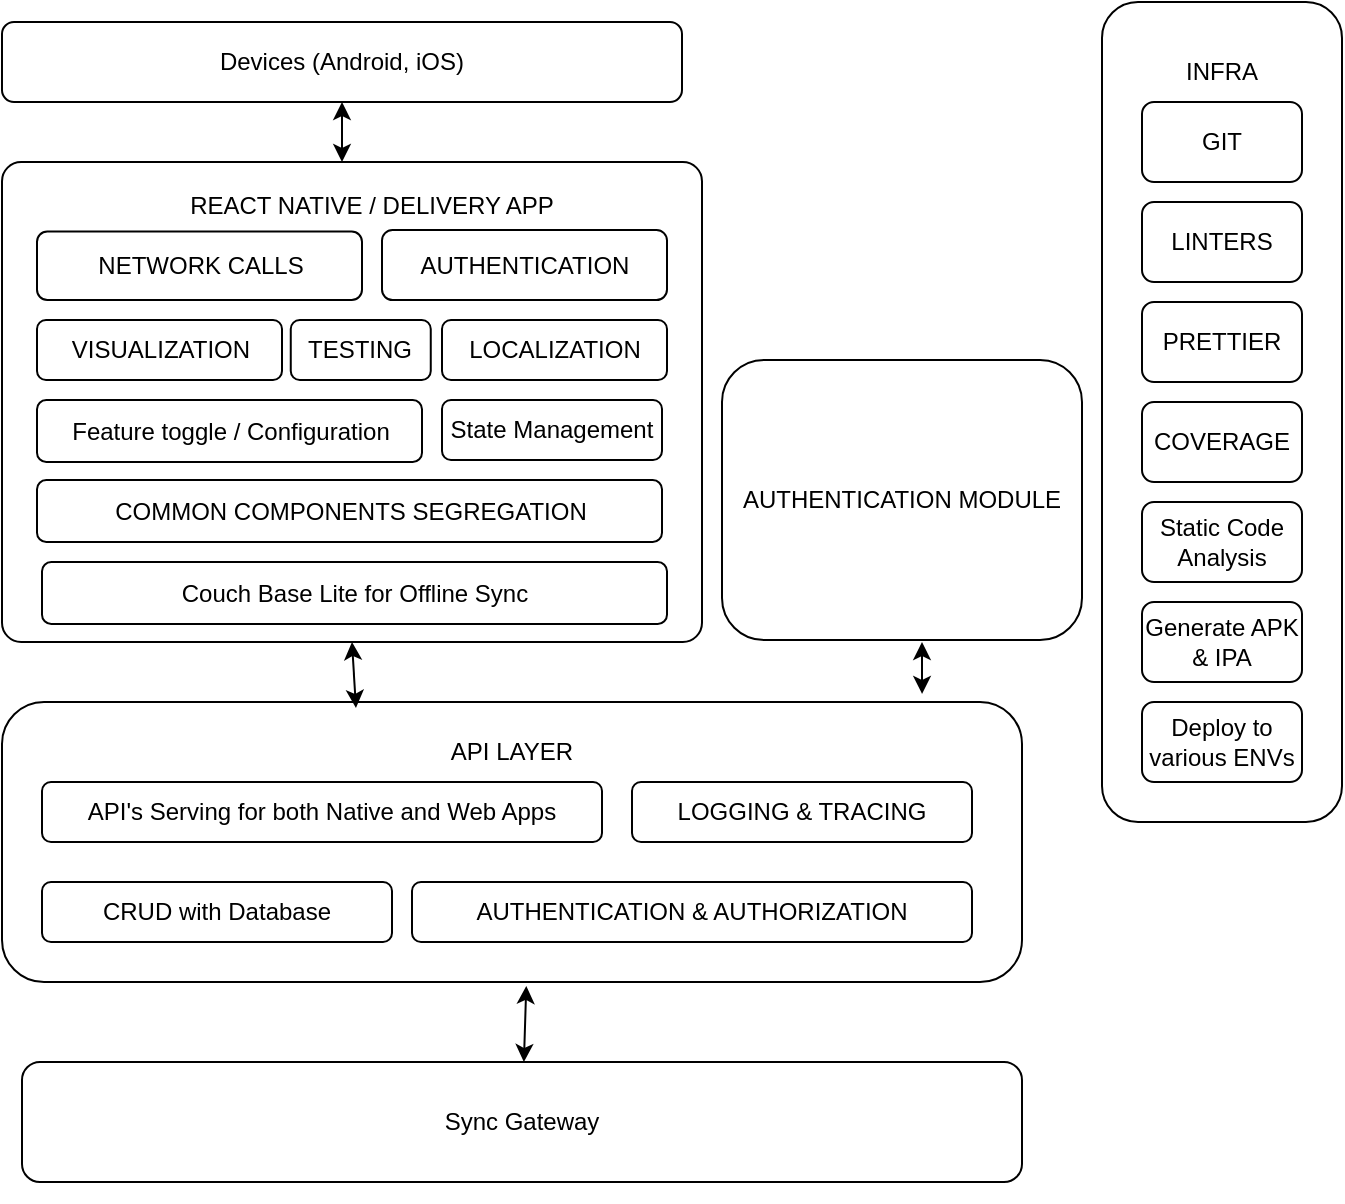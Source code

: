 <mxfile version="26.1.2">
  <diagram name="Page-1" id="z1HLNFxmk4f4bN5lViGo">
    <mxGraphModel dx="1242" dy="819" grid="1" gridSize="10" guides="1" tooltips="1" connect="1" arrows="1" fold="1" page="1" pageScale="1" pageWidth="850" pageHeight="1100" math="0" shadow="0">
      <root>
        <mxCell id="0" />
        <mxCell id="1" parent="0" />
        <mxCell id="4Hv3HWic_ZFscNEIUHP5-1" value="Devices (Android, iOS)" style="rounded=1;whiteSpace=wrap;html=1;" parent="1" vertex="1">
          <mxGeometry x="20" y="60" width="340" height="40" as="geometry" />
        </mxCell>
        <mxCell id="4Hv3HWic_ZFscNEIUHP5-2" value="Sync Gateway" style="rounded=1;whiteSpace=wrap;html=1;" parent="1" vertex="1">
          <mxGeometry x="30" y="580" width="500" height="60" as="geometry" />
        </mxCell>
        <mxCell id="4Hv3HWic_ZFscNEIUHP5-3" value="" style="group" parent="1" vertex="1" connectable="0">
          <mxGeometry x="20" y="130" width="350" height="240" as="geometry" />
        </mxCell>
        <mxCell id="4Hv3HWic_ZFscNEIUHP5-4" value="" style="rounded=1;whiteSpace=wrap;html=1;arcSize=4;" parent="4Hv3HWic_ZFscNEIUHP5-3" vertex="1">
          <mxGeometry width="350" height="240" as="geometry" />
        </mxCell>
        <mxCell id="4Hv3HWic_ZFscNEIUHP5-5" value="REACT NATIVE / DELIVERY APP" style="text;html=1;align=center;verticalAlign=middle;whiteSpace=wrap;rounded=0;" parent="4Hv3HWic_ZFscNEIUHP5-3" vertex="1">
          <mxGeometry x="70" y="7.006" width="230.01" height="30" as="geometry" />
        </mxCell>
        <mxCell id="4Hv3HWic_ZFscNEIUHP5-6" value="NETWORK CALLS" style="rounded=1;whiteSpace=wrap;html=1;" parent="4Hv3HWic_ZFscNEIUHP5-3" vertex="1">
          <mxGeometry x="17.5" y="34.714" width="162.5" height="34.286" as="geometry" />
        </mxCell>
        <mxCell id="4Hv3HWic_ZFscNEIUHP5-7" value="COMMON COMPONENTS SEGREGATION" style="rounded=1;whiteSpace=wrap;html=1;" parent="4Hv3HWic_ZFscNEIUHP5-3" vertex="1">
          <mxGeometry x="17.5" y="159" width="312.5" height="31" as="geometry" />
        </mxCell>
        <mxCell id="4Hv3HWic_ZFscNEIUHP5-8" value="VISUALIZATION" style="rounded=1;whiteSpace=wrap;html=1;" parent="4Hv3HWic_ZFscNEIUHP5-3" vertex="1">
          <mxGeometry x="17.5" y="79" width="122.5" height="30" as="geometry" />
        </mxCell>
        <mxCell id="4Hv3HWic_ZFscNEIUHP5-9" value="LOCALIZATION" style="rounded=1;whiteSpace=wrap;html=1;" parent="4Hv3HWic_ZFscNEIUHP5-3" vertex="1">
          <mxGeometry x="220" y="79" width="112.5" height="30" as="geometry" />
        </mxCell>
        <mxCell id="4Hv3HWic_ZFscNEIUHP5-10" value="TESTING" style="rounded=1;whiteSpace=wrap;html=1;" parent="4Hv3HWic_ZFscNEIUHP5-3" vertex="1">
          <mxGeometry x="144.38" y="79.006" width="70" height="30" as="geometry" />
        </mxCell>
        <mxCell id="4Hv3HWic_ZFscNEIUHP5-11" value="Feature toggle / Configuration" style="rounded=1;whiteSpace=wrap;html=1;" parent="4Hv3HWic_ZFscNEIUHP5-3" vertex="1">
          <mxGeometry x="17.5" y="119" width="192.5" height="31" as="geometry" />
        </mxCell>
        <mxCell id="4Hv3HWic_ZFscNEIUHP5-12" value="AUTHENTICATION" style="rounded=1;whiteSpace=wrap;html=1;" parent="4Hv3HWic_ZFscNEIUHP5-3" vertex="1">
          <mxGeometry x="190" y="34.006" width="142.5" height="34.994" as="geometry" />
        </mxCell>
        <mxCell id="4Hv3HWic_ZFscNEIUHP5-48" value="Couch Base Lite for Offline Sync" style="rounded=1;whiteSpace=wrap;html=1;" parent="4Hv3HWic_ZFscNEIUHP5-3" vertex="1">
          <mxGeometry x="20" y="200" width="312.5" height="31" as="geometry" />
        </mxCell>
        <mxCell id="Cd2_jr7SKoCyFfqFopHZ-1" value="State Management" style="rounded=1;whiteSpace=wrap;html=1;" vertex="1" parent="4Hv3HWic_ZFscNEIUHP5-3">
          <mxGeometry x="220" y="119" width="110" height="30" as="geometry" />
        </mxCell>
        <mxCell id="4Hv3HWic_ZFscNEIUHP5-13" value="" style="rounded=1;whiteSpace=wrap;html=1;movable=1;resizable=1;rotatable=1;deletable=1;editable=1;locked=0;connectable=1;" parent="1" vertex="1">
          <mxGeometry x="570" y="50" width="120" height="410" as="geometry" />
        </mxCell>
        <mxCell id="4Hv3HWic_ZFscNEIUHP5-14" value="INFRA" style="text;html=1;align=center;verticalAlign=middle;whiteSpace=wrap;rounded=0;movable=1;resizable=1;rotatable=1;deletable=1;editable=1;locked=0;connectable=1;" parent="1" vertex="1">
          <mxGeometry x="600" y="70" width="60" height="30" as="geometry" />
        </mxCell>
        <mxCell id="4Hv3HWic_ZFscNEIUHP5-15" value="GIT" style="rounded=1;whiteSpace=wrap;html=1;movable=1;resizable=1;rotatable=1;deletable=1;editable=1;locked=0;connectable=1;" parent="1" vertex="1">
          <mxGeometry x="590" y="100" width="80" height="40" as="geometry" />
        </mxCell>
        <mxCell id="4Hv3HWic_ZFscNEIUHP5-16" value="LINTERS" style="rounded=1;whiteSpace=wrap;html=1;movable=1;resizable=1;rotatable=1;deletable=1;editable=1;locked=0;connectable=1;" parent="1" vertex="1">
          <mxGeometry x="590" y="150" width="80" height="40" as="geometry" />
        </mxCell>
        <mxCell id="4Hv3HWic_ZFscNEIUHP5-17" value="PRETTIER" style="rounded=1;whiteSpace=wrap;html=1;movable=1;resizable=1;rotatable=1;deletable=1;editable=1;locked=0;connectable=1;" parent="1" vertex="1">
          <mxGeometry x="590" y="200" width="80" height="40" as="geometry" />
        </mxCell>
        <mxCell id="4Hv3HWic_ZFscNEIUHP5-18" value="COVERAGE" style="rounded=1;whiteSpace=wrap;html=1;movable=1;resizable=1;rotatable=1;deletable=1;editable=1;locked=0;connectable=1;" parent="1" vertex="1">
          <mxGeometry x="590" y="250" width="80" height="40" as="geometry" />
        </mxCell>
        <mxCell id="4Hv3HWic_ZFscNEIUHP5-19" value="Static Code Analysis" style="rounded=1;whiteSpace=wrap;html=1;movable=1;resizable=1;rotatable=1;deletable=1;editable=1;locked=0;connectable=1;" parent="1" vertex="1">
          <mxGeometry x="590" y="300" width="80" height="40" as="geometry" />
        </mxCell>
        <mxCell id="4Hv3HWic_ZFscNEIUHP5-20" value="Generate APK &amp;amp; IPA" style="rounded=1;whiteSpace=wrap;html=1;movable=1;resizable=1;rotatable=1;deletable=1;editable=1;locked=0;connectable=1;" parent="1" vertex="1">
          <mxGeometry x="590" y="350" width="80" height="40" as="geometry" />
        </mxCell>
        <mxCell id="4Hv3HWic_ZFscNEIUHP5-21" value="Deploy to various ENVs" style="rounded=1;whiteSpace=wrap;html=1;movable=1;resizable=1;rotatable=1;deletable=1;editable=1;locked=0;connectable=1;" parent="1" vertex="1">
          <mxGeometry x="590" y="400" width="80" height="40" as="geometry" />
        </mxCell>
        <mxCell id="4Hv3HWic_ZFscNEIUHP5-34" value="" style="endArrow=classic;startArrow=classic;html=1;rounded=0;entryX=0.5;entryY=1;entryDx=0;entryDy=0;" parent="1" target="4Hv3HWic_ZFscNEIUHP5-1" edge="1">
          <mxGeometry width="50" height="50" relative="1" as="geometry">
            <mxPoint x="190" y="130" as="sourcePoint" />
            <mxPoint x="450" y="330" as="targetPoint" />
          </mxGeometry>
        </mxCell>
        <mxCell id="4Hv3HWic_ZFscNEIUHP5-36" value="" style="group" parent="1" vertex="1" connectable="0">
          <mxGeometry x="20" y="400" width="540" height="250" as="geometry" />
        </mxCell>
        <mxCell id="4Hv3HWic_ZFscNEIUHP5-37" value="" style="rounded=1;whiteSpace=wrap;html=1;" parent="4Hv3HWic_ZFscNEIUHP5-36" vertex="1">
          <mxGeometry width="510" height="140" as="geometry" />
        </mxCell>
        <mxCell id="4Hv3HWic_ZFscNEIUHP5-38" value="LOGGING &amp;amp; TRACING" style="rounded=1;whiteSpace=wrap;html=1;" parent="4Hv3HWic_ZFscNEIUHP5-36" vertex="1">
          <mxGeometry x="315" y="40" width="170" height="30" as="geometry" />
        </mxCell>
        <mxCell id="4Hv3HWic_ZFscNEIUHP5-39" value="AUTHENTICATION &amp;amp; AUTHORIZATION" style="rounded=1;whiteSpace=wrap;html=1;" parent="4Hv3HWic_ZFscNEIUHP5-36" vertex="1">
          <mxGeometry x="205" y="90" width="280" height="30" as="geometry" />
        </mxCell>
        <mxCell id="4Hv3HWic_ZFscNEIUHP5-40" value="API&#39;s Serving for both Native and Web Apps" style="rounded=1;whiteSpace=wrap;html=1;" parent="4Hv3HWic_ZFscNEIUHP5-36" vertex="1">
          <mxGeometry x="20" y="40" width="280" height="30" as="geometry" />
        </mxCell>
        <mxCell id="4Hv3HWic_ZFscNEIUHP5-41" value="API LAYER" style="text;html=1;align=center;verticalAlign=middle;whiteSpace=wrap;rounded=0;" parent="4Hv3HWic_ZFscNEIUHP5-36" vertex="1">
          <mxGeometry x="215" y="10" width="80" height="30" as="geometry" />
        </mxCell>
        <mxCell id="4Hv3HWic_ZFscNEIUHP5-42" value="CRUD with Database" style="rounded=1;whiteSpace=wrap;html=1;" parent="4Hv3HWic_ZFscNEIUHP5-36" vertex="1">
          <mxGeometry x="20" y="90" width="175" height="30" as="geometry" />
        </mxCell>
        <mxCell id="4Hv3HWic_ZFscNEIUHP5-43" value="AUTHENTICATION MODULE" style="rounded=1;whiteSpace=wrap;html=1;" parent="1" vertex="1">
          <mxGeometry x="380" y="229" width="180" height="140" as="geometry" />
        </mxCell>
        <mxCell id="4Hv3HWic_ZFscNEIUHP5-44" value="" style="endArrow=classic;startArrow=classic;html=1;rounded=0;entryX=0.5;entryY=1;entryDx=0;entryDy=0;exitX=0.347;exitY=0.021;exitDx=0;exitDy=0;exitPerimeter=0;" parent="1" source="4Hv3HWic_ZFscNEIUHP5-37" target="4Hv3HWic_ZFscNEIUHP5-4" edge="1">
          <mxGeometry width="50" height="50" relative="1" as="geometry">
            <mxPoint x="195" y="407" as="sourcePoint" />
            <mxPoint x="190" y="380" as="targetPoint" />
          </mxGeometry>
        </mxCell>
        <mxCell id="4Hv3HWic_ZFscNEIUHP5-47" value="" style="endArrow=classic;startArrow=classic;html=1;rounded=0;entryX=0.514;entryY=1.014;entryDx=0;entryDy=0;entryPerimeter=0;" parent="1" source="4Hv3HWic_ZFscNEIUHP5-2" target="4Hv3HWic_ZFscNEIUHP5-37" edge="1">
          <mxGeometry width="50" height="50" relative="1" as="geometry">
            <mxPoint x="400" y="350" as="sourcePoint" />
            <mxPoint x="280" y="560" as="targetPoint" />
          </mxGeometry>
        </mxCell>
        <mxCell id="4Hv3HWic_ZFscNEIUHP5-46" value="" style="endArrow=classic;startArrow=classic;html=1;rounded=0;exitX=0.902;exitY=-0.029;exitDx=0;exitDy=0;exitPerimeter=0;" parent="1" source="4Hv3HWic_ZFscNEIUHP5-37" edge="1">
          <mxGeometry width="50" height="50" relative="1" as="geometry">
            <mxPoint x="400" y="350" as="sourcePoint" />
            <mxPoint x="480" y="370" as="targetPoint" />
          </mxGeometry>
        </mxCell>
      </root>
    </mxGraphModel>
  </diagram>
</mxfile>
